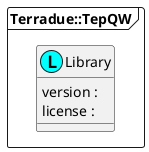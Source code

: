 @startuml
package "Terradue::TepQW" <<Frame>> {
  class "Library" as namespace_terradue_1_1_tep_q_w << (L, cyan) >> [[../technology/packages/namespace_terradue_1_1_tep_q_w.html]] {
     version : 
     license : 
  }
}
@enduml
